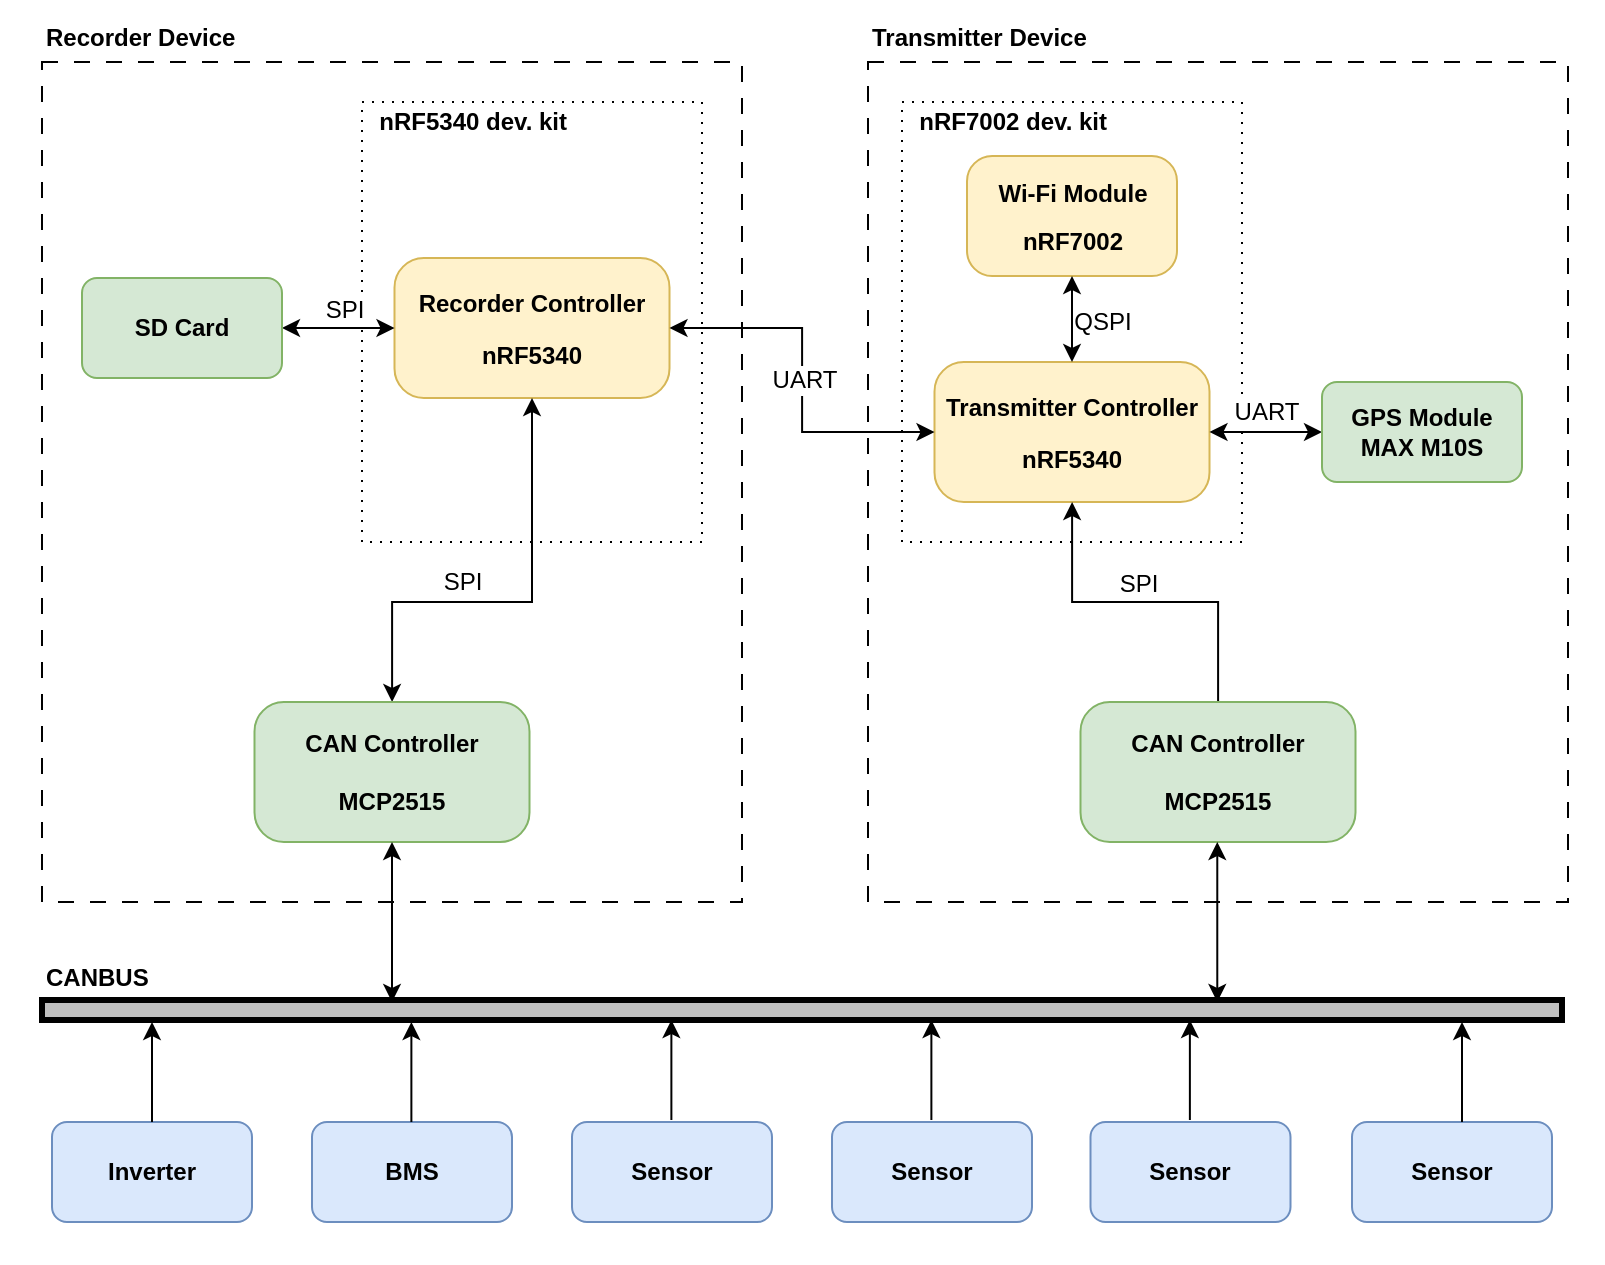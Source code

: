 <mxfile version="24.4.4" type="device">
  <diagram name="Page-1" id="QFKcMASUdpn1xXOczA2w">
    <mxGraphModel dx="1851" dy="553" grid="1" gridSize="10" guides="1" tooltips="1" connect="1" arrows="1" fold="1" page="1" pageScale="1" pageWidth="827" pageHeight="1169" math="0" shadow="0">
      <root>
        <mxCell id="0" />
        <mxCell id="1" parent="0" />
        <mxCell id="vxMmgjFSvx9ipGvhzOYv-60" value="" style="rounded=0;whiteSpace=wrap;html=1;strokeColor=#ffffff;" parent="1" vertex="1">
          <mxGeometry x="-20" y="130" width="800" height="630" as="geometry" />
        </mxCell>
        <mxCell id="vxMmgjFSvx9ipGvhzOYv-21" value="" style="rounded=0;whiteSpace=wrap;html=1;dashed=1;dashPattern=8 8;fontFamily=Helvetica;" parent="1" vertex="1">
          <mxGeometry x="413" y="160" width="350" height="420" as="geometry" />
        </mxCell>
        <mxCell id="vxMmgjFSvx9ipGvhzOYv-19" value="" style="rounded=0;whiteSpace=wrap;html=1;dashed=1;dashPattern=8 8;fontFamily=Helvetica;" parent="1" vertex="1">
          <mxGeometry y="160" width="350" height="420" as="geometry" />
        </mxCell>
        <mxCell id="vxMmgjFSvx9ipGvhzOYv-17" value="" style="group;fontFamily=Helvetica;" parent="1" vertex="1" connectable="0">
          <mxGeometry x="430" y="180" width="170" height="220" as="geometry" />
        </mxCell>
        <mxCell id="vxMmgjFSvx9ipGvhzOYv-15" value="&amp;nbsp; &lt;b&gt;nRF7002 dev. kit&lt;br&gt;&lt;/b&gt;&lt;div&gt;&lt;b&gt;&lt;br&gt;&lt;/b&gt;&lt;/div&gt;&lt;div&gt;&lt;b&gt;&lt;br&gt;&lt;/b&gt;&lt;/div&gt;&lt;div&gt;&lt;b&gt;&lt;br&gt;&lt;/b&gt;&lt;/div&gt;&lt;div&gt;&lt;b&gt;&lt;br&gt;&lt;/b&gt;&lt;/div&gt;&lt;div&gt;&lt;b&gt;&lt;br&gt;&lt;/b&gt;&lt;/div&gt;&lt;div&gt;&lt;b&gt;&lt;br&gt;&lt;/b&gt;&lt;/div&gt;&lt;div&gt;&lt;b&gt;&lt;br&gt;&lt;/b&gt;&lt;/div&gt;&lt;div&gt;&lt;b&gt;&lt;br&gt;&lt;/b&gt;&lt;/div&gt;&lt;div&gt;&lt;b&gt;&lt;br&gt;&lt;/b&gt;&lt;/div&gt;&lt;div&gt;&lt;b&gt;&lt;br&gt;&lt;/b&gt;&lt;/div&gt;&lt;div&gt;&lt;b&gt;&lt;br&gt;&lt;/b&gt;&lt;/div&gt;&lt;div&gt;&lt;b&gt;&lt;br&gt;&lt;/b&gt;&lt;/div&gt;&lt;div&gt;&lt;b&gt;&lt;br&gt;&lt;/b&gt;&lt;/div&gt;&lt;div&gt;&lt;b&gt;&lt;br&gt;&lt;/b&gt;&lt;/div&gt;" style="rounded=0;whiteSpace=wrap;html=1;dashed=1;dashPattern=1 4;align=left;fontFamily=Helvetica;" parent="vxMmgjFSvx9ipGvhzOYv-17" vertex="1">
          <mxGeometry width="170" height="220" as="geometry" />
        </mxCell>
        <mxCell id="vxMmgjFSvx9ipGvhzOYv-2" value="&lt;div align=&quot;center&quot; style=&quot;line-height: 100%;&quot;&gt;&lt;b&gt;Wi-Fi Module&lt;/b&gt;&lt;/div&gt;&lt;div align=&quot;center&quot; style=&quot;line-height: 100%;&quot;&gt;&lt;b&gt;&lt;br&gt;&lt;/b&gt;&lt;/div&gt;&lt;div align=&quot;center&quot; style=&quot;line-height: 100%;&quot;&gt;&lt;b&gt;nRF7002&lt;/b&gt;&lt;/div&gt;" style="rounded=1;whiteSpace=wrap;html=1;align=center;arcSize=21;fillColor=#fff2cc;strokeColor=#d6b656;fontFamily=Helvetica;" parent="vxMmgjFSvx9ipGvhzOYv-17" vertex="1">
          <mxGeometry x="32.5" y="27" width="105" height="60" as="geometry" />
        </mxCell>
        <mxCell id="vxMmgjFSvx9ipGvhzOYv-3" value="Transmitter Controller&lt;br style=&quot;font-size: 12px;&quot;&gt;&lt;div style=&quot;line-height: 100%; font-size: 12px;&quot; align=&quot;center&quot;&gt;&lt;br style=&quot;font-size: 12px;&quot;&gt;&lt;/div&gt;&lt;div style=&quot;line-height: 100%; font-size: 12px;&quot; align=&quot;center&quot;&gt;nRF5340&lt;/div&gt;" style="rounded=1;whiteSpace=wrap;html=1;align=center;arcSize=21;fillColor=#fff2cc;strokeColor=#d6b656;fontSize=12;fontStyle=1;fontFamily=Helvetica;" parent="vxMmgjFSvx9ipGvhzOYv-17" vertex="1">
          <mxGeometry x="16.25" y="130" width="137.5" height="70" as="geometry" />
        </mxCell>
        <mxCell id="vxMmgjFSvx9ipGvhzOYv-7" value="" style="endArrow=classic;startArrow=classic;html=1;rounded=0;entryX=0.5;entryY=1;entryDx=0;entryDy=0;exitX=0.5;exitY=0;exitDx=0;exitDy=0;fontFamily=Helvetica;" parent="vxMmgjFSvx9ipGvhzOYv-17" source="vxMmgjFSvx9ipGvhzOYv-3" target="vxMmgjFSvx9ipGvhzOYv-2" edge="1">
          <mxGeometry width="50" height="50" relative="1" as="geometry">
            <mxPoint x="-30" y="197" as="sourcePoint" />
            <mxPoint x="20" y="147" as="targetPoint" />
          </mxGeometry>
        </mxCell>
        <mxCell id="vxMmgjFSvx9ipGvhzOYv-8" value="&lt;div style=&quot;font-size: 12px;&quot;&gt;QSPI&lt;/div&gt;" style="edgeLabel;html=1;align=center;verticalAlign=middle;resizable=0;points=[];fontSize=12;fontFamily=Helvetica;" parent="vxMmgjFSvx9ipGvhzOYv-7" vertex="1" connectable="0">
          <mxGeometry x="-0.056" relative="1" as="geometry">
            <mxPoint x="15" as="offset" />
          </mxGeometry>
        </mxCell>
        <mxCell id="vxMmgjFSvx9ipGvhzOYv-20" value="" style="group;fontFamily=Helvetica;" parent="1" vertex="1" connectable="0">
          <mxGeometry x="160" y="180" width="170" height="220" as="geometry" />
        </mxCell>
        <mxCell id="vxMmgjFSvx9ipGvhzOYv-10" value="&amp;nbsp; &lt;b&gt;nRF5340 dev. kit&lt;br&gt;&lt;/b&gt;&lt;div&gt;&lt;b&gt;&lt;br&gt;&lt;/b&gt;&lt;/div&gt;&lt;div&gt;&lt;b&gt;&lt;br&gt;&lt;/b&gt;&lt;/div&gt;&lt;div&gt;&lt;b&gt;&lt;br&gt;&lt;/b&gt;&lt;/div&gt;&lt;div&gt;&lt;b&gt;&lt;br&gt;&lt;/b&gt;&lt;/div&gt;&lt;div&gt;&lt;b&gt;&lt;br&gt;&lt;/b&gt;&lt;/div&gt;&lt;div&gt;&lt;b&gt;&lt;br&gt;&lt;/b&gt;&lt;/div&gt;&lt;div&gt;&lt;b&gt;&lt;br&gt;&lt;/b&gt;&lt;/div&gt;&lt;div&gt;&lt;b&gt;&lt;br&gt;&lt;/b&gt;&lt;/div&gt;&lt;div&gt;&lt;b&gt;&lt;br&gt;&lt;/b&gt;&lt;/div&gt;&lt;div&gt;&lt;b&gt;&lt;br&gt;&lt;/b&gt;&lt;/div&gt;&lt;div&gt;&lt;b&gt;&lt;br&gt;&lt;/b&gt;&lt;/div&gt;&lt;div&gt;&lt;b&gt;&lt;br&gt;&lt;/b&gt;&lt;/div&gt;&lt;div&gt;&lt;b&gt;&lt;br&gt;&lt;/b&gt;&lt;/div&gt;&lt;div&gt;&lt;b&gt;&lt;br&gt;&lt;/b&gt;&lt;/div&gt;" style="rounded=0;whiteSpace=wrap;html=1;dashed=1;dashPattern=1 4;align=left;fontFamily=Helvetica;" parent="vxMmgjFSvx9ipGvhzOYv-20" vertex="1">
          <mxGeometry width="170" height="220" as="geometry" />
        </mxCell>
        <mxCell id="vxMmgjFSvx9ipGvhzOYv-12" value="Recorder Controller&lt;br style=&quot;font-size: 12px;&quot;&gt;&lt;div style=&quot;line-height: 100%; font-size: 12px;&quot; align=&quot;center&quot;&gt;&lt;br style=&quot;font-size: 12px;&quot;&gt;&lt;/div&gt;&lt;div style=&quot;line-height: 100%; font-size: 12px;&quot; align=&quot;center&quot;&gt;nRF5340&lt;/div&gt;" style="rounded=1;whiteSpace=wrap;html=1;align=center;arcSize=21;fillColor=#fff2cc;strokeColor=#d6b656;fontSize=12;fontStyle=1;fontFamily=Helvetica;" parent="vxMmgjFSvx9ipGvhzOYv-20" vertex="1">
          <mxGeometry x="16.25" y="78" width="137.5" height="70" as="geometry" />
        </mxCell>
        <mxCell id="dkXGK_2HgFZrXW2_Dt8a-1" value="" style="edgeStyle=orthogonalEdgeStyle;rounded=0;orthogonalLoop=1;jettySize=auto;html=1;startArrow=classic;startFill=1;" edge="1" parent="1" source="vxMmgjFSvx9ipGvhzOYv-23" target="vxMmgjFSvx9ipGvhzOYv-12">
          <mxGeometry relative="1" as="geometry" />
        </mxCell>
        <mxCell id="dkXGK_2HgFZrXW2_Dt8a-2" value="SPI" style="edgeLabel;html=1;align=center;verticalAlign=middle;resizable=0;points=[];fontSize=12;" vertex="1" connectable="0" parent="dkXGK_2HgFZrXW2_Dt8a-1">
          <mxGeometry x="-0.279" relative="1" as="geometry">
            <mxPoint x="10" y="-9" as="offset" />
          </mxGeometry>
        </mxCell>
        <mxCell id="vxMmgjFSvx9ipGvhzOYv-23" value="SD Card" style="rounded=1;whiteSpace=wrap;html=1;fillColor=#d5e8d4;strokeColor=#82b366;fontStyle=1;fontFamily=Helvetica;" parent="1" vertex="1">
          <mxGeometry x="20" y="268" width="100" height="50" as="geometry" />
        </mxCell>
        <mxCell id="vxMmgjFSvx9ipGvhzOYv-27" value="" style="edgeStyle=orthogonalEdgeStyle;rounded=0;orthogonalLoop=1;jettySize=auto;html=1;startArrow=classic;startFill=1;fontFamily=Helvetica;" parent="1" source="vxMmgjFSvx9ipGvhzOYv-24" target="vxMmgjFSvx9ipGvhzOYv-3" edge="1">
          <mxGeometry relative="1" as="geometry" />
        </mxCell>
        <mxCell id="vxMmgjFSvx9ipGvhzOYv-28" value="UART" style="edgeLabel;html=1;align=center;verticalAlign=middle;resizable=0;points=[];fontSize=12;fontFamily=Helvetica;" parent="vxMmgjFSvx9ipGvhzOYv-27" vertex="1" connectable="0">
          <mxGeometry x="0.114" y="1" relative="1" as="geometry">
            <mxPoint x="3" y="-11" as="offset" />
          </mxGeometry>
        </mxCell>
        <mxCell id="vxMmgjFSvx9ipGvhzOYv-24" value="&lt;div&gt;&lt;b&gt;GPS Module&lt;/b&gt;&lt;/div&gt;&lt;div&gt;&lt;b&gt;MAX M10S&lt;br&gt;&lt;/b&gt;&lt;/div&gt;" style="rounded=1;whiteSpace=wrap;html=1;fillColor=#d5e8d4;strokeColor=#82b366;fontFamily=Helvetica;" parent="1" vertex="1">
          <mxGeometry x="640" y="320" width="100" height="50" as="geometry" />
        </mxCell>
        <mxCell id="vxMmgjFSvx9ipGvhzOYv-25" style="edgeStyle=orthogonalEdgeStyle;rounded=0;orthogonalLoop=1;jettySize=auto;html=1;exitX=1;exitY=0.5;exitDx=0;exitDy=0;startArrow=classic;startFill=1;fontFamily=Helvetica;" parent="1" source="vxMmgjFSvx9ipGvhzOYv-12" target="vxMmgjFSvx9ipGvhzOYv-3" edge="1">
          <mxGeometry relative="1" as="geometry" />
        </mxCell>
        <mxCell id="vxMmgjFSvx9ipGvhzOYv-26" value="UART" style="edgeLabel;html=1;align=center;verticalAlign=middle;resizable=0;points=[];fontSize=12;fontFamily=Helvetica;" parent="vxMmgjFSvx9ipGvhzOYv-25" vertex="1" connectable="0">
          <mxGeometry x="-0.069" y="1" relative="1" as="geometry">
            <mxPoint y="6" as="offset" />
          </mxGeometry>
        </mxCell>
        <mxCell id="vxMmgjFSvx9ipGvhzOYv-33" value="" style="edgeStyle=orthogonalEdgeStyle;rounded=0;orthogonalLoop=1;jettySize=auto;html=1;entryX=0.5;entryY=1;entryDx=0;entryDy=0;startArrow=classic;startFill=1;fontFamily=Helvetica;" parent="1" source="vxMmgjFSvx9ipGvhzOYv-31" target="vxMmgjFSvx9ipGvhzOYv-12" edge="1">
          <mxGeometry relative="1" as="geometry">
            <Array as="points">
              <mxPoint x="175" y="430" />
              <mxPoint x="245" y="430" />
            </Array>
          </mxGeometry>
        </mxCell>
        <mxCell id="vxMmgjFSvx9ipGvhzOYv-37" value="&lt;div style=&quot;font-size: 12px;&quot;&gt;SPI&lt;/div&gt;" style="edgeLabel;html=1;align=center;verticalAlign=middle;resizable=0;points=[];fontSize=12;fontFamily=Helvetica;" parent="vxMmgjFSvx9ipGvhzOYv-33" vertex="1" connectable="0">
          <mxGeometry x="0.666" y="-2" relative="1" as="geometry">
            <mxPoint x="-37" y="55" as="offset" />
          </mxGeometry>
        </mxCell>
        <mxCell id="vxMmgjFSvx9ipGvhzOYv-31" value="&lt;div&gt;CAN Controller&lt;/div&gt;&lt;div&gt;&lt;br&gt;&lt;/div&gt;&lt;div&gt;MCP2515&lt;br&gt;&lt;/div&gt;" style="rounded=1;whiteSpace=wrap;html=1;align=center;arcSize=21;fillColor=#d5e8d4;strokeColor=#82b366;fontStyle=1;fontFamily=Helvetica;" parent="1" vertex="1">
          <mxGeometry x="106.25" y="480" width="137.5" height="70" as="geometry" />
        </mxCell>
        <mxCell id="vxMmgjFSvx9ipGvhzOYv-34" value="" style="edgeStyle=orthogonalEdgeStyle;rounded=0;orthogonalLoop=1;jettySize=auto;html=1;fontFamily=Helvetica;" parent="1" source="vxMmgjFSvx9ipGvhzOYv-32" target="vxMmgjFSvx9ipGvhzOYv-3" edge="1">
          <mxGeometry relative="1" as="geometry" />
        </mxCell>
        <mxCell id="vxMmgjFSvx9ipGvhzOYv-38" value="SPI" style="edgeLabel;html=1;align=center;verticalAlign=middle;resizable=0;points=[];fontSize=12;fontFamily=Helvetica;" parent="vxMmgjFSvx9ipGvhzOYv-34" vertex="1" connectable="0">
          <mxGeometry x="0.155" y="-2" relative="1" as="geometry">
            <mxPoint x="10" y="-7" as="offset" />
          </mxGeometry>
        </mxCell>
        <mxCell id="vxMmgjFSvx9ipGvhzOYv-32" value="&lt;div&gt;CAN Controller&lt;/div&gt;&lt;div&gt;&lt;br&gt;&lt;/div&gt;&lt;div&gt;MCP2515&lt;br&gt;&lt;/div&gt;" style="rounded=1;whiteSpace=wrap;html=1;align=center;arcSize=21;fillColor=#d5e8d4;strokeColor=#82b366;fontStyle=1;fontFamily=Helvetica;" parent="1" vertex="1">
          <mxGeometry x="519.25" y="480" width="137.5" height="70" as="geometry" />
        </mxCell>
        <mxCell id="vxMmgjFSvx9ipGvhzOYv-41" value="" style="group" parent="1" vertex="1" connectable="0">
          <mxGeometry y="608" width="760" height="31" as="geometry" />
        </mxCell>
        <mxCell id="vxMmgjFSvx9ipGvhzOYv-39" value="" style="rounded=0;whiteSpace=wrap;html=1;strokeWidth=3;fillColor=#c0c0c0;container=1;" parent="vxMmgjFSvx9ipGvhzOYv-41" vertex="1">
          <mxGeometry y="21" width="760" height="10" as="geometry" />
        </mxCell>
        <mxCell id="vxMmgjFSvx9ipGvhzOYv-40" value="&lt;div align=&quot;left&quot;&gt;&lt;b&gt;CANBUS&lt;/b&gt;&lt;/div&gt;" style="whiteSpace=wrap;html=1;align=left;strokeColor=none;" parent="vxMmgjFSvx9ipGvhzOYv-41" vertex="1">
          <mxGeometry width="120" height="19" as="geometry" />
        </mxCell>
        <mxCell id="vxMmgjFSvx9ipGvhzOYv-42" value="" style="endArrow=classic;startArrow=classic;html=1;rounded=0;entryX=0.5;entryY=1;entryDx=0;entryDy=0;" parent="1" target="vxMmgjFSvx9ipGvhzOYv-31" edge="1">
          <mxGeometry width="50" height="50" relative="1" as="geometry">
            <mxPoint x="175" y="630" as="sourcePoint" />
            <mxPoint x="370" y="490" as="targetPoint" />
          </mxGeometry>
        </mxCell>
        <mxCell id="vxMmgjFSvx9ipGvhzOYv-43" value="" style="endArrow=classic;startArrow=classic;html=1;rounded=0;entryX=0.5;entryY=1;entryDx=0;entryDy=0;" parent="1" edge="1">
          <mxGeometry width="50" height="50" relative="1" as="geometry">
            <mxPoint x="587.64" y="630" as="sourcePoint" />
            <mxPoint x="587.64" y="550" as="targetPoint" />
          </mxGeometry>
        </mxCell>
        <mxCell id="vxMmgjFSvx9ipGvhzOYv-44" value="Inverter" style="rounded=1;whiteSpace=wrap;html=1;fillColor=#dae8fc;strokeColor=#6c8ebf;fontStyle=1;fontFamily=Helvetica;" parent="1" vertex="1">
          <mxGeometry x="5" y="690" width="100" height="50" as="geometry" />
        </mxCell>
        <mxCell id="vxMmgjFSvx9ipGvhzOYv-45" value="BMS" style="rounded=1;whiteSpace=wrap;html=1;fillColor=#dae8fc;strokeColor=#6c8ebf;fontStyle=1;fontFamily=Helvetica;" parent="1" vertex="1">
          <mxGeometry x="135" y="690" width="100" height="50" as="geometry" />
        </mxCell>
        <mxCell id="vxMmgjFSvx9ipGvhzOYv-46" value="Sensor" style="rounded=1;whiteSpace=wrap;html=1;fillColor=#dae8fc;strokeColor=#6c8ebf;fontStyle=1;fontFamily=Helvetica;" parent="1" vertex="1">
          <mxGeometry x="265" y="690" width="100" height="50" as="geometry" />
        </mxCell>
        <mxCell id="vxMmgjFSvx9ipGvhzOYv-47" value="Sensor" style="rounded=1;whiteSpace=wrap;html=1;fillColor=#dae8fc;strokeColor=#6c8ebf;fontStyle=1;fontFamily=Helvetica;" parent="1" vertex="1">
          <mxGeometry x="395" y="690" width="100" height="50" as="geometry" />
        </mxCell>
        <mxCell id="vxMmgjFSvx9ipGvhzOYv-48" value="Sensor" style="rounded=1;whiteSpace=wrap;html=1;fillColor=#dae8fc;strokeColor=#6c8ebf;fontStyle=1;fontFamily=Helvetica;" parent="1" vertex="1">
          <mxGeometry x="524.25" y="690" width="100" height="50" as="geometry" />
        </mxCell>
        <mxCell id="vxMmgjFSvx9ipGvhzOYv-49" value="Sensor" style="rounded=1;whiteSpace=wrap;html=1;fillColor=#dae8fc;strokeColor=#6c8ebf;fontStyle=1;fontFamily=Helvetica;" parent="1" vertex="1">
          <mxGeometry x="655" y="690" width="100" height="50" as="geometry" />
        </mxCell>
        <mxCell id="vxMmgjFSvx9ipGvhzOYv-51" value="" style="endArrow=classic;html=1;rounded=0;exitX=0.5;exitY=0;exitDx=0;exitDy=0;" parent="1" source="vxMmgjFSvx9ipGvhzOYv-44" edge="1">
          <mxGeometry width="50" height="50" relative="1" as="geometry">
            <mxPoint x="310" y="630" as="sourcePoint" />
            <mxPoint x="55" y="640" as="targetPoint" />
          </mxGeometry>
        </mxCell>
        <mxCell id="vxMmgjFSvx9ipGvhzOYv-52" value="" style="endArrow=classic;html=1;rounded=0;exitX=0.5;exitY=0;exitDx=0;exitDy=0;" parent="1" edge="1">
          <mxGeometry width="50" height="50" relative="1" as="geometry">
            <mxPoint x="184.69" y="690" as="sourcePoint" />
            <mxPoint x="184.69" y="640" as="targetPoint" />
          </mxGeometry>
        </mxCell>
        <mxCell id="vxMmgjFSvx9ipGvhzOYv-53" value="" style="endArrow=classic;html=1;rounded=0;exitX=0.5;exitY=0;exitDx=0;exitDy=0;" parent="1" edge="1">
          <mxGeometry width="50" height="50" relative="1" as="geometry">
            <mxPoint x="314.69" y="689" as="sourcePoint" />
            <mxPoint x="314.69" y="639" as="targetPoint" />
          </mxGeometry>
        </mxCell>
        <mxCell id="vxMmgjFSvx9ipGvhzOYv-54" value="" style="endArrow=classic;html=1;rounded=0;exitX=0.5;exitY=0;exitDx=0;exitDy=0;" parent="1" edge="1">
          <mxGeometry width="50" height="50" relative="1" as="geometry">
            <mxPoint x="444.69" y="689" as="sourcePoint" />
            <mxPoint x="444.69" y="639" as="targetPoint" />
          </mxGeometry>
        </mxCell>
        <mxCell id="vxMmgjFSvx9ipGvhzOYv-56" value="" style="endArrow=classic;html=1;rounded=0;exitX=0.5;exitY=0;exitDx=0;exitDy=0;" parent="1" edge="1">
          <mxGeometry width="50" height="50" relative="1" as="geometry">
            <mxPoint x="573.94" y="689" as="sourcePoint" />
            <mxPoint x="573.94" y="639" as="targetPoint" />
          </mxGeometry>
        </mxCell>
        <mxCell id="vxMmgjFSvx9ipGvhzOYv-57" value="" style="endArrow=classic;html=1;rounded=0;exitX=0.5;exitY=0;exitDx=0;exitDy=0;" parent="1" edge="1">
          <mxGeometry width="50" height="50" relative="1" as="geometry">
            <mxPoint x="710" y="690" as="sourcePoint" />
            <mxPoint x="710" y="640" as="targetPoint" />
          </mxGeometry>
        </mxCell>
        <mxCell id="vxMmgjFSvx9ipGvhzOYv-58" value="&lt;div&gt;&lt;b&gt;Recorder Device&lt;/b&gt;&lt;/div&gt;" style="whiteSpace=wrap;html=1;align=left;strokeColor=none;" parent="1" vertex="1">
          <mxGeometry y="138" width="120" height="19" as="geometry" />
        </mxCell>
        <mxCell id="vxMmgjFSvx9ipGvhzOYv-59" value="&lt;b&gt;Transmitter Device&lt;/b&gt;" style="whiteSpace=wrap;html=1;align=left;strokeColor=none;" parent="1" vertex="1">
          <mxGeometry x="413" y="138" width="120" height="19" as="geometry" />
        </mxCell>
      </root>
    </mxGraphModel>
  </diagram>
</mxfile>

